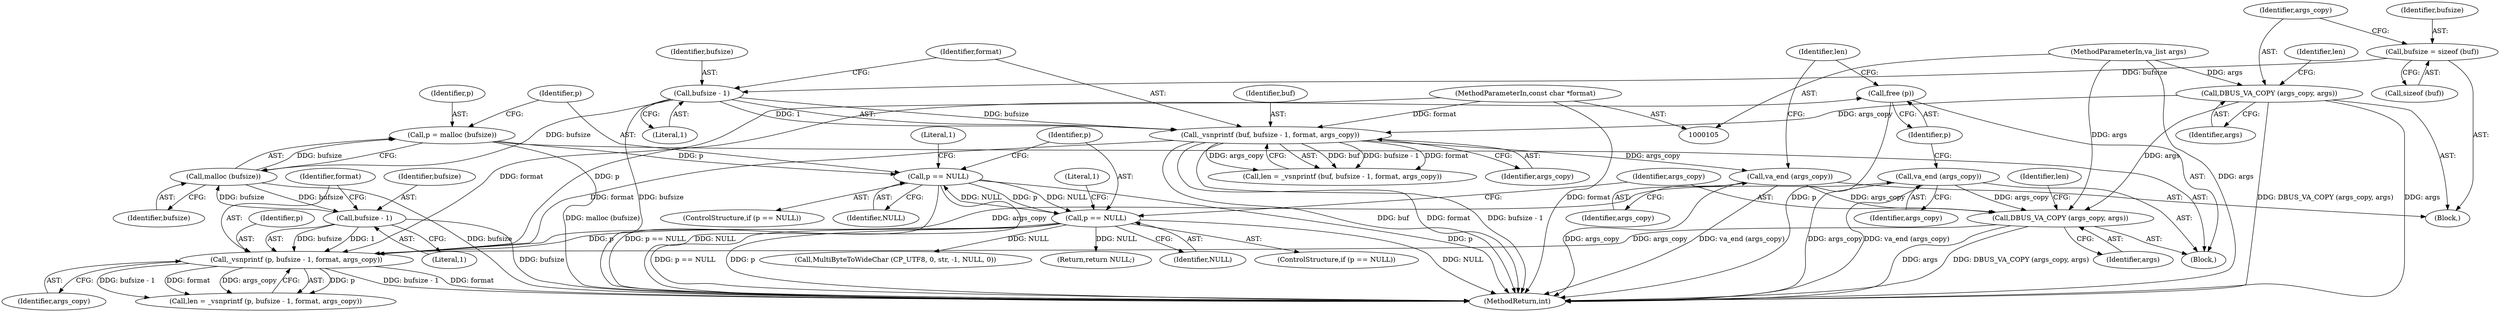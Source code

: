 digraph "0_dbus_954d75b2b64e4799f360d2a6bf9cff6d9fee37e7@API" {
"1000169" [label="(Call,free (p))"];
"1000160" [label="(Call,_vsnprintf (p, bufsize - 1, format, args_copy))"];
"1000149" [label="(Call,p == NULL)"];
"1000142" [label="(Call,p == NULL)"];
"1000137" [label="(Call,p = malloc (bufsize))"];
"1000139" [label="(Call,malloc (bufsize))"];
"1000124" [label="(Call,bufsize - 1)"];
"1000113" [label="(Call,bufsize = sizeof (buf))"];
"1000162" [label="(Call,bufsize - 1)"];
"1000122" [label="(Call,_vsnprintf (buf, bufsize - 1, format, args_copy))"];
"1000106" [label="(MethodParameterIn,const char *format)"];
"1000117" [label="(Call,DBUS_VA_COPY (args_copy, args))"];
"1000107" [label="(MethodParameterIn,va_list args)"];
"1000155" [label="(Call,DBUS_VA_COPY (args_copy, args))"];
"1000167" [label="(Call,va_end (args_copy))"];
"1000129" [label="(Call,va_end (args_copy))"];
"1000197" [label="(Call,MultiByteToWideChar (CP_UTF8, 0, str, -1, NULL, 0))"];
"1000161" [label="(Identifier,p)"];
"1000311" [label="(MethodReturn,int)"];
"1000125" [label="(Identifier,bufsize)"];
"1000164" [label="(Literal,1)"];
"1000138" [label="(Identifier,p)"];
"1000170" [label="(Identifier,p)"];
"1000165" [label="(Identifier,format)"];
"1000160" [label="(Call,_vsnprintf (p, bufsize - 1, format, args_copy))"];
"1000159" [label="(Identifier,len)"];
"1000149" [label="(Call,p == NULL)"];
"1000155" [label="(Call,DBUS_VA_COPY (args_copy, args))"];
"1000141" [label="(ControlStructure,if (p == NULL))"];
"1000163" [label="(Identifier,bufsize)"];
"1000193" [label="(Return,return NULL;)"];
"1000156" [label="(Identifier,args_copy)"];
"1000157" [label="(Identifier,args)"];
"1000122" [label="(Call,_vsnprintf (buf, bufsize - 1, format, args_copy))"];
"1000123" [label="(Identifier,buf)"];
"1000127" [label="(Identifier,format)"];
"1000136" [label="(Block,)"];
"1000150" [label="(Identifier,p)"];
"1000144" [label="(Identifier,NULL)"];
"1000114" [label="(Identifier,bufsize)"];
"1000158" [label="(Call,len = _vsnprintf (p, bufsize - 1, format, args_copy))"];
"1000154" [label="(Literal,1)"];
"1000106" [label="(MethodParameterIn,const char *format)"];
"1000151" [label="(Identifier,NULL)"];
"1000129" [label="(Call,va_end (args_copy))"];
"1000167" [label="(Call,va_end (args_copy))"];
"1000126" [label="(Literal,1)"];
"1000119" [label="(Identifier,args)"];
"1000124" [label="(Call,bufsize - 1)"];
"1000162" [label="(Call,bufsize - 1)"];
"1000148" [label="(ControlStructure,if (p == NULL))"];
"1000113" [label="(Call,bufsize = sizeof (buf))"];
"1000147" [label="(Literal,1)"];
"1000142" [label="(Call,p == NULL)"];
"1000117" [label="(Call,DBUS_VA_COPY (args_copy, args))"];
"1000107" [label="(MethodParameterIn,va_list args)"];
"1000120" [label="(Call,len = _vsnprintf (buf, bufsize - 1, format, args_copy))"];
"1000169" [label="(Call,free (p))"];
"1000108" [label="(Block,)"];
"1000140" [label="(Identifier,bufsize)"];
"1000130" [label="(Identifier,args_copy)"];
"1000121" [label="(Identifier,len)"];
"1000115" [label="(Call,sizeof (buf))"];
"1000143" [label="(Identifier,p)"];
"1000133" [label="(Identifier,len)"];
"1000139" [label="(Call,malloc (bufsize))"];
"1000128" [label="(Identifier,args_copy)"];
"1000168" [label="(Identifier,args_copy)"];
"1000166" [label="(Identifier,args_copy)"];
"1000118" [label="(Identifier,args_copy)"];
"1000137" [label="(Call,p = malloc (bufsize))"];
"1000169" -> "1000136"  [label="AST: "];
"1000169" -> "1000170"  [label="CFG: "];
"1000170" -> "1000169"  [label="AST: "];
"1000133" -> "1000169"  [label="CFG: "];
"1000169" -> "1000311"  [label="DDG: p"];
"1000160" -> "1000169"  [label="DDG: p"];
"1000160" -> "1000158"  [label="AST: "];
"1000160" -> "1000166"  [label="CFG: "];
"1000161" -> "1000160"  [label="AST: "];
"1000162" -> "1000160"  [label="AST: "];
"1000165" -> "1000160"  [label="AST: "];
"1000166" -> "1000160"  [label="AST: "];
"1000158" -> "1000160"  [label="CFG: "];
"1000160" -> "1000311"  [label="DDG: bufsize - 1"];
"1000160" -> "1000311"  [label="DDG: format"];
"1000160" -> "1000158"  [label="DDG: p"];
"1000160" -> "1000158"  [label="DDG: bufsize - 1"];
"1000160" -> "1000158"  [label="DDG: format"];
"1000160" -> "1000158"  [label="DDG: args_copy"];
"1000149" -> "1000160"  [label="DDG: p"];
"1000162" -> "1000160"  [label="DDG: bufsize"];
"1000162" -> "1000160"  [label="DDG: 1"];
"1000122" -> "1000160"  [label="DDG: format"];
"1000106" -> "1000160"  [label="DDG: format"];
"1000155" -> "1000160"  [label="DDG: args_copy"];
"1000160" -> "1000167"  [label="DDG: args_copy"];
"1000149" -> "1000148"  [label="AST: "];
"1000149" -> "1000151"  [label="CFG: "];
"1000150" -> "1000149"  [label="AST: "];
"1000151" -> "1000149"  [label="AST: "];
"1000154" -> "1000149"  [label="CFG: "];
"1000156" -> "1000149"  [label="CFG: "];
"1000149" -> "1000311"  [label="DDG: NULL"];
"1000149" -> "1000311"  [label="DDG: p == NULL"];
"1000149" -> "1000311"  [label="DDG: p"];
"1000149" -> "1000142"  [label="DDG: NULL"];
"1000142" -> "1000149"  [label="DDG: p"];
"1000142" -> "1000149"  [label="DDG: NULL"];
"1000149" -> "1000193"  [label="DDG: NULL"];
"1000149" -> "1000197"  [label="DDG: NULL"];
"1000142" -> "1000141"  [label="AST: "];
"1000142" -> "1000144"  [label="CFG: "];
"1000143" -> "1000142"  [label="AST: "];
"1000144" -> "1000142"  [label="AST: "];
"1000147" -> "1000142"  [label="CFG: "];
"1000150" -> "1000142"  [label="CFG: "];
"1000142" -> "1000311"  [label="DDG: p == NULL"];
"1000142" -> "1000311"  [label="DDG: NULL"];
"1000142" -> "1000311"  [label="DDG: p"];
"1000137" -> "1000142"  [label="DDG: p"];
"1000137" -> "1000136"  [label="AST: "];
"1000137" -> "1000139"  [label="CFG: "];
"1000138" -> "1000137"  [label="AST: "];
"1000139" -> "1000137"  [label="AST: "];
"1000143" -> "1000137"  [label="CFG: "];
"1000137" -> "1000311"  [label="DDG: malloc (bufsize)"];
"1000139" -> "1000137"  [label="DDG: bufsize"];
"1000139" -> "1000140"  [label="CFG: "];
"1000140" -> "1000139"  [label="AST: "];
"1000139" -> "1000311"  [label="DDG: bufsize"];
"1000124" -> "1000139"  [label="DDG: bufsize"];
"1000162" -> "1000139"  [label="DDG: bufsize"];
"1000139" -> "1000162"  [label="DDG: bufsize"];
"1000124" -> "1000122"  [label="AST: "];
"1000124" -> "1000126"  [label="CFG: "];
"1000125" -> "1000124"  [label="AST: "];
"1000126" -> "1000124"  [label="AST: "];
"1000127" -> "1000124"  [label="CFG: "];
"1000124" -> "1000311"  [label="DDG: bufsize"];
"1000124" -> "1000122"  [label="DDG: bufsize"];
"1000124" -> "1000122"  [label="DDG: 1"];
"1000113" -> "1000124"  [label="DDG: bufsize"];
"1000113" -> "1000108"  [label="AST: "];
"1000113" -> "1000115"  [label="CFG: "];
"1000114" -> "1000113"  [label="AST: "];
"1000115" -> "1000113"  [label="AST: "];
"1000118" -> "1000113"  [label="CFG: "];
"1000162" -> "1000164"  [label="CFG: "];
"1000163" -> "1000162"  [label="AST: "];
"1000164" -> "1000162"  [label="AST: "];
"1000165" -> "1000162"  [label="CFG: "];
"1000162" -> "1000311"  [label="DDG: bufsize"];
"1000122" -> "1000120"  [label="AST: "];
"1000122" -> "1000128"  [label="CFG: "];
"1000123" -> "1000122"  [label="AST: "];
"1000127" -> "1000122"  [label="AST: "];
"1000128" -> "1000122"  [label="AST: "];
"1000120" -> "1000122"  [label="CFG: "];
"1000122" -> "1000311"  [label="DDG: buf"];
"1000122" -> "1000311"  [label="DDG: format"];
"1000122" -> "1000311"  [label="DDG: bufsize - 1"];
"1000122" -> "1000120"  [label="DDG: buf"];
"1000122" -> "1000120"  [label="DDG: bufsize - 1"];
"1000122" -> "1000120"  [label="DDG: format"];
"1000122" -> "1000120"  [label="DDG: args_copy"];
"1000106" -> "1000122"  [label="DDG: format"];
"1000117" -> "1000122"  [label="DDG: args_copy"];
"1000122" -> "1000129"  [label="DDG: args_copy"];
"1000106" -> "1000105"  [label="AST: "];
"1000106" -> "1000311"  [label="DDG: format"];
"1000117" -> "1000108"  [label="AST: "];
"1000117" -> "1000119"  [label="CFG: "];
"1000118" -> "1000117"  [label="AST: "];
"1000119" -> "1000117"  [label="AST: "];
"1000121" -> "1000117"  [label="CFG: "];
"1000117" -> "1000311"  [label="DDG: DBUS_VA_COPY (args_copy, args)"];
"1000117" -> "1000311"  [label="DDG: args"];
"1000107" -> "1000117"  [label="DDG: args"];
"1000117" -> "1000155"  [label="DDG: args"];
"1000107" -> "1000105"  [label="AST: "];
"1000107" -> "1000311"  [label="DDG: args"];
"1000107" -> "1000155"  [label="DDG: args"];
"1000155" -> "1000136"  [label="AST: "];
"1000155" -> "1000157"  [label="CFG: "];
"1000156" -> "1000155"  [label="AST: "];
"1000157" -> "1000155"  [label="AST: "];
"1000159" -> "1000155"  [label="CFG: "];
"1000155" -> "1000311"  [label="DDG: args"];
"1000155" -> "1000311"  [label="DDG: DBUS_VA_COPY (args_copy, args)"];
"1000167" -> "1000155"  [label="DDG: args_copy"];
"1000129" -> "1000155"  [label="DDG: args_copy"];
"1000167" -> "1000136"  [label="AST: "];
"1000167" -> "1000168"  [label="CFG: "];
"1000168" -> "1000167"  [label="AST: "];
"1000170" -> "1000167"  [label="CFG: "];
"1000167" -> "1000311"  [label="DDG: args_copy"];
"1000167" -> "1000311"  [label="DDG: va_end (args_copy)"];
"1000129" -> "1000108"  [label="AST: "];
"1000129" -> "1000130"  [label="CFG: "];
"1000130" -> "1000129"  [label="AST: "];
"1000133" -> "1000129"  [label="CFG: "];
"1000129" -> "1000311"  [label="DDG: args_copy"];
"1000129" -> "1000311"  [label="DDG: va_end (args_copy)"];
}

